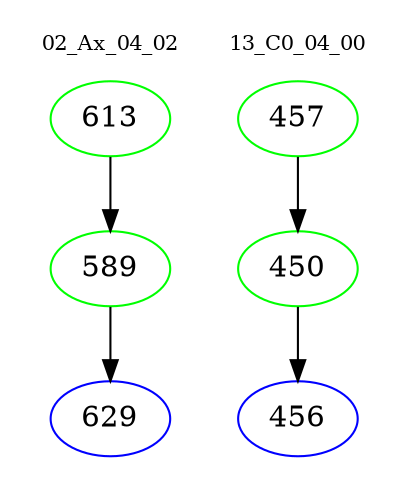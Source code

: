 digraph{
subgraph cluster_0 {
color = white
label = "02_Ax_04_02";
fontsize=10;
T0_613 [label="613", color="green"]
T0_613 -> T0_589 [color="black"]
T0_589 [label="589", color="green"]
T0_589 -> T0_629 [color="black"]
T0_629 [label="629", color="blue"]
}
subgraph cluster_1 {
color = white
label = "13_C0_04_00";
fontsize=10;
T1_457 [label="457", color="green"]
T1_457 -> T1_450 [color="black"]
T1_450 [label="450", color="green"]
T1_450 -> T1_456 [color="black"]
T1_456 [label="456", color="blue"]
}
}
